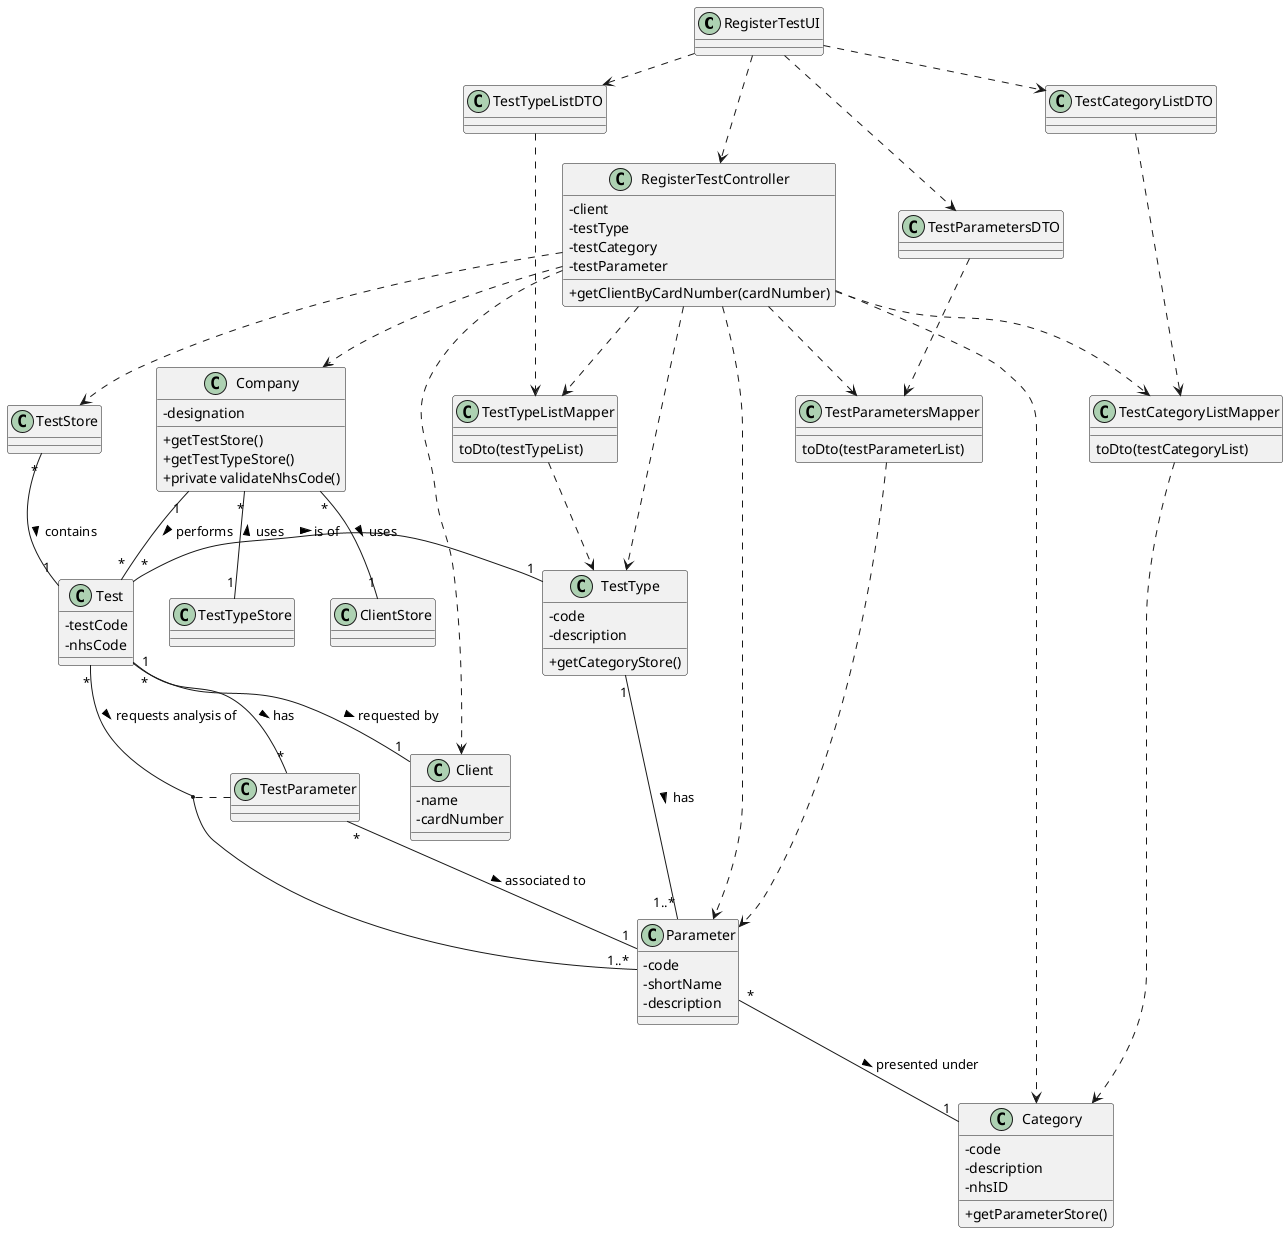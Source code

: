 @startuml

skinparam classAttributeIconSize 0

class RegisterTestUI
class RegisterTestController {
-client
-testType
-testCategory
-testParameter
+getClientByCardNumber(cardNumber)
}


class Company {
-designation
+getTestStore()
+getTestTypeStore()
+private validateNhsCode()
}
class TestStore
class Test {
-testCode
-nhsCode
}
class Client {
-name
-cardNumber
}
class TestType {
-code
-description
+getCategoryStore()
}
class Parameter {
-code
-shortName
-description
}
class Category {
-code
-description
-nhsID
+getParameterStore()
}
class TestTypeListDTO
class TestTypeListMapper{
toDto(testTypeList)
}
class TestCategoryListDTO
class TestCategoryListMapper{
toDto(testCategoryList)
}
class TestParametersDTO
class TestParametersMapper{
toDto(testParameterList)
}
class ClientStore
class TestTypeStore


Test "*"--"1..*" Parameter : requests analysis of >
TestType "1"--"1..*" Parameter : has >
Test "*"--"1" Client : requested by >
Test "*"-up-"1" Company : performs <
Test "*"-right-"1" "TestType" : is of >
Parameter "*"--"1" Category : presented under >
RegisterTestUI ..> RegisterTestController
RegisterTestController ..> Company
RegisterTestController ..> TestStore
TestStore "*"--"1" "Test" : contains >
RegisterTestController ..> TestType
RegisterTestController ..> Parameter
RegisterTestController ..> Category
RegisterTestController ..> Client
RegisterTestUI .right.> TestTypeListDTO
TestTypeListDTO .down.> TestTypeListMapper
TestTypeListMapper ..> TestType
RegisterTestController ..> TestTypeListMapper
RegisterTestUI .right.> TestCategoryListDTO
TestCategoryListDTO .down.> TestCategoryListMapper
TestCategoryListMapper ..> Category
RegisterTestController ..> TestCategoryListMapper
RegisterTestUI .right.> TestParametersDTO
TestParametersDTO .down.> TestParametersMapper
TestParametersMapper ..> Parameter
RegisterTestController ..> TestParametersMapper
(Test, Parameter) .. TestParameter
TestParameter "*"-"1" Parameter : associated to >
TestParameter "*"--"1" Test : has <
Company "*"--"1" ClientStore : uses >
Company "*"--"1" TestTypeStore : uses <


@enduml
